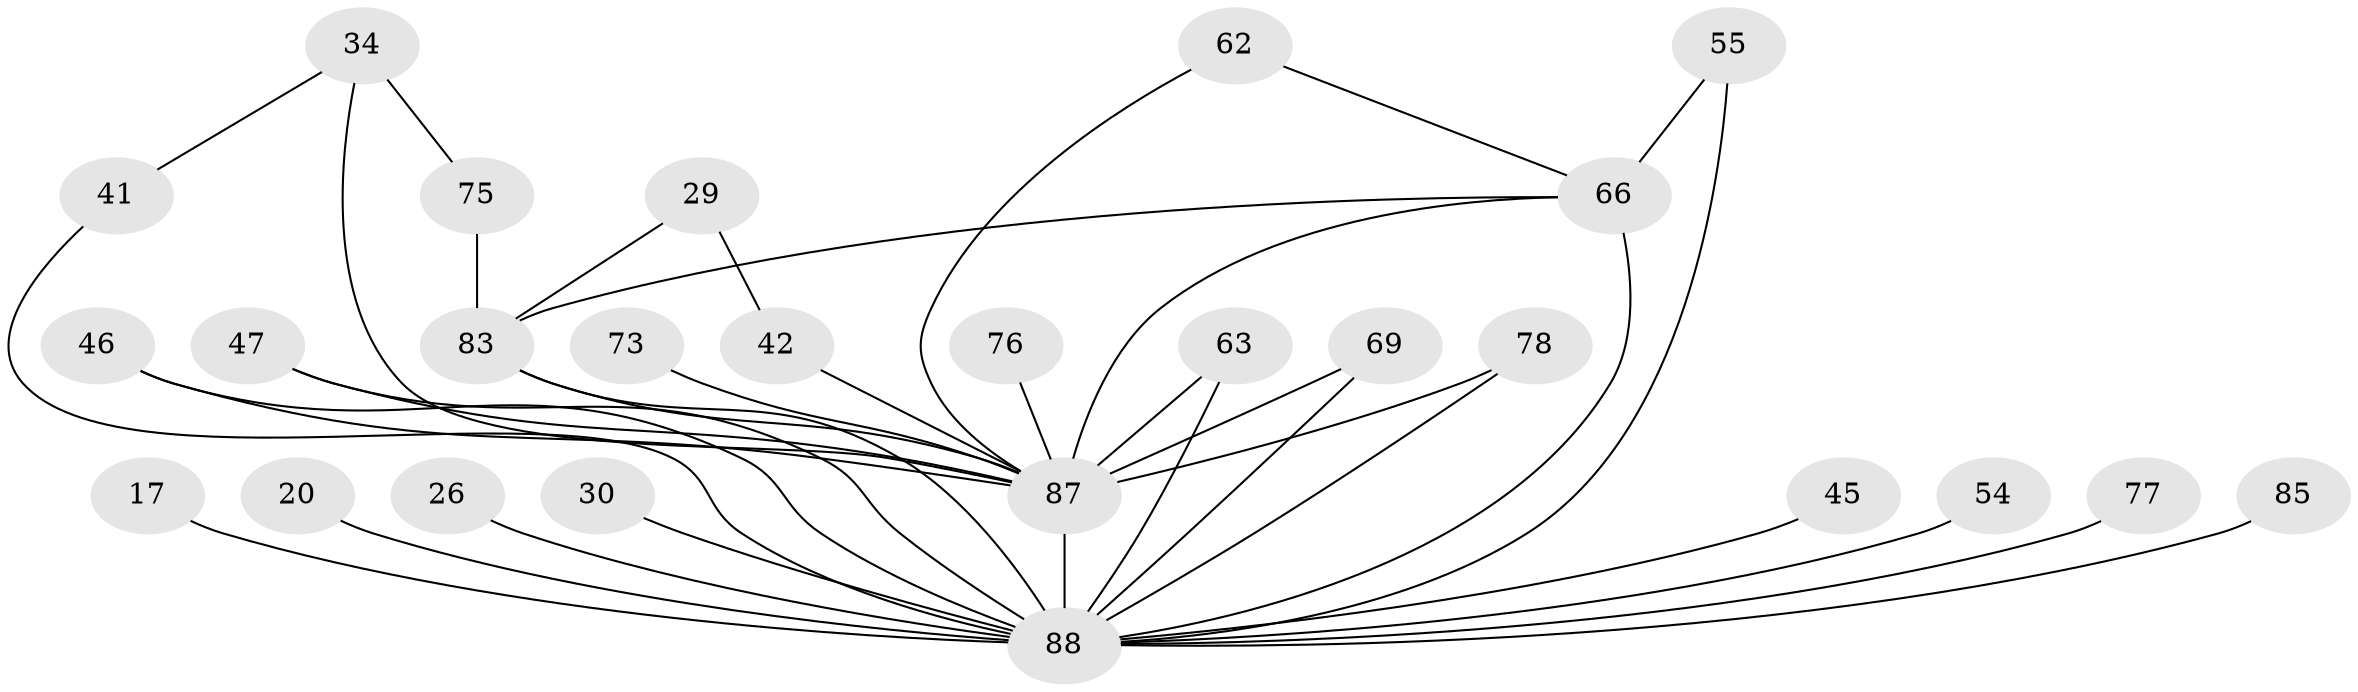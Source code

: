 // original degree distribution, {13: 0.011363636363636364, 19: 0.022727272727272728, 21: 0.011363636363636364, 14: 0.022727272727272728, 22: 0.011363636363636364, 18: 0.022727272727272728, 25: 0.011363636363636364, 5: 0.045454545454545456, 7: 0.022727272727272728, 9: 0.011363636363636364, 3: 0.18181818181818182, 2: 0.5340909090909091, 6: 0.011363636363636364, 4: 0.07954545454545454}
// Generated by graph-tools (version 1.1) at 2025/49/03/04/25 21:49:18]
// undirected, 26 vertices, 38 edges
graph export_dot {
graph [start="1"]
  node [color=gray90,style=filled];
  17;
  20;
  26;
  29;
  30;
  34 [super="+21"];
  41;
  42 [super="+19"];
  45;
  46;
  47;
  54;
  55 [super="+53"];
  62;
  63;
  66 [super="+44+39+4"];
  69 [super="+14"];
  73;
  75;
  76;
  77;
  78;
  83 [super="+51+68+80+79"];
  85;
  87 [super="+57+28+65+70+84+86+9"];
  88 [super="+32+23+82+64"];
  17 -- 88;
  20 -- 88;
  26 -- 88 [weight=2];
  29 -- 42;
  29 -- 83;
  30 -- 88 [weight=2];
  34 -- 75;
  34 -- 41;
  34 -- 87 [weight=6];
  41 -- 88;
  42 -- 87 [weight=4];
  45 -- 88;
  46 -- 87;
  46 -- 88;
  47 -- 87;
  47 -- 88;
  54 -- 88 [weight=2];
  55 -- 66;
  55 -- 88 [weight=2];
  62 -- 66;
  62 -- 87;
  63 -- 87;
  63 -- 88;
  66 -- 83 [weight=3];
  66 -- 87 [weight=9];
  66 -- 88 [weight=13];
  69 -- 87;
  69 -- 88 [weight=2];
  73 -- 87 [weight=2];
  75 -- 83;
  76 -- 87 [weight=2];
  77 -- 88 [weight=2];
  78 -- 87;
  78 -- 88;
  83 -- 88 [weight=8];
  83 -- 87 [weight=7];
  85 -- 88 [weight=2];
  87 -- 88 [weight=36];
}

